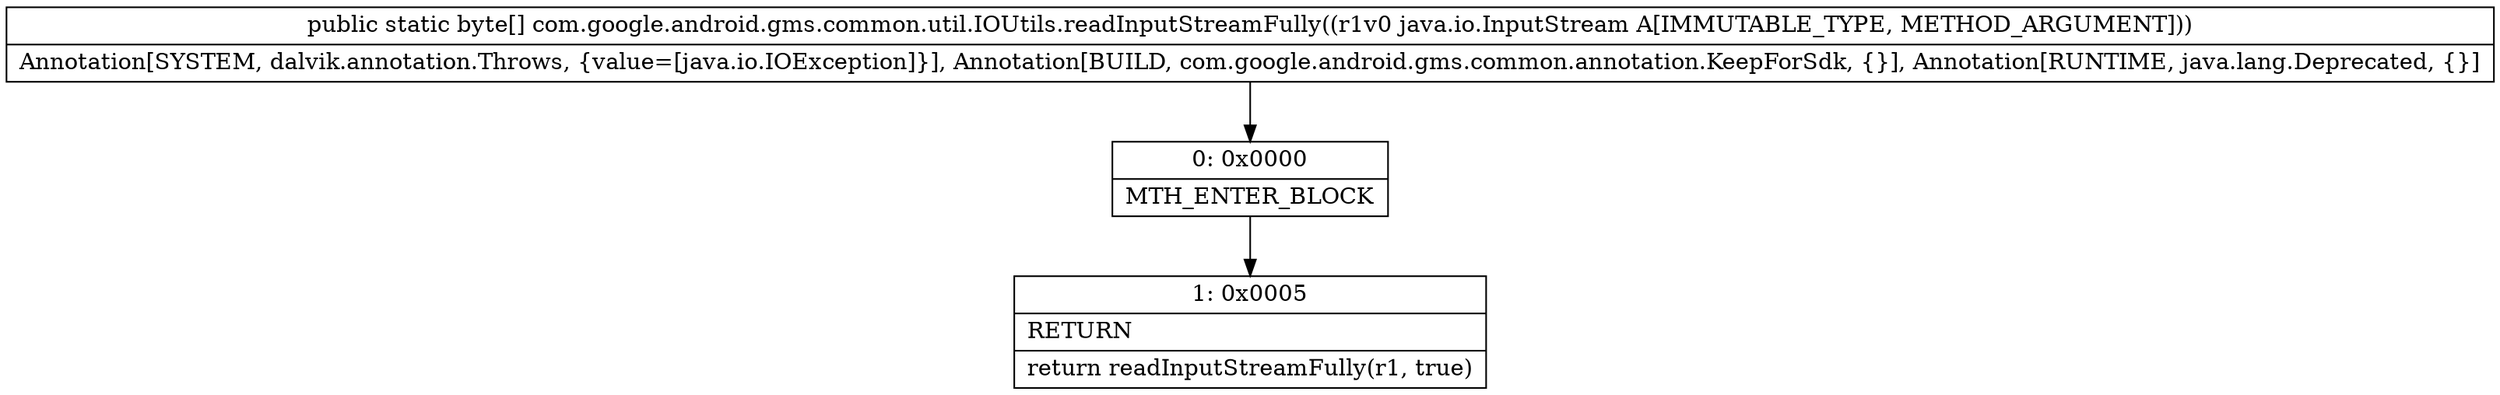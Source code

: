 digraph "CFG forcom.google.android.gms.common.util.IOUtils.readInputStreamFully(Ljava\/io\/InputStream;)[B" {
Node_0 [shape=record,label="{0\:\ 0x0000|MTH_ENTER_BLOCK\l}"];
Node_1 [shape=record,label="{1\:\ 0x0005|RETURN\l|return readInputStreamFully(r1, true)\l}"];
MethodNode[shape=record,label="{public static byte[] com.google.android.gms.common.util.IOUtils.readInputStreamFully((r1v0 java.io.InputStream A[IMMUTABLE_TYPE, METHOD_ARGUMENT]))  | Annotation[SYSTEM, dalvik.annotation.Throws, \{value=[java.io.IOException]\}], Annotation[BUILD, com.google.android.gms.common.annotation.KeepForSdk, \{\}], Annotation[RUNTIME, java.lang.Deprecated, \{\}]\l}"];
MethodNode -> Node_0;
Node_0 -> Node_1;
}

